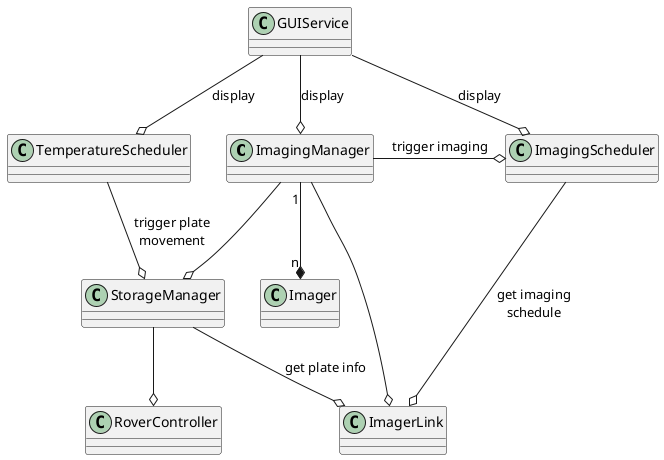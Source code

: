 @startuml Controller Class Diagram
ImagingManager "1"--*"n" Imager
ImagingManager -o ImagingScheduler : trigger imaging
TemperatureScheduler --o StorageManager : trigger plate\nmovement
ImagingManager --o StorageManager
StorageManager --o RoverController
ImagingManager --o ImagerLink
StorageManager --o ImagerLink : get plate info
ImagingScheduler --o ImagerLink : get imaging\nschedule
GUIService --o ImagingManager : display
GUIService --o TemperatureScheduler : display
GUIService --o ImagingScheduler : display
@enduml
